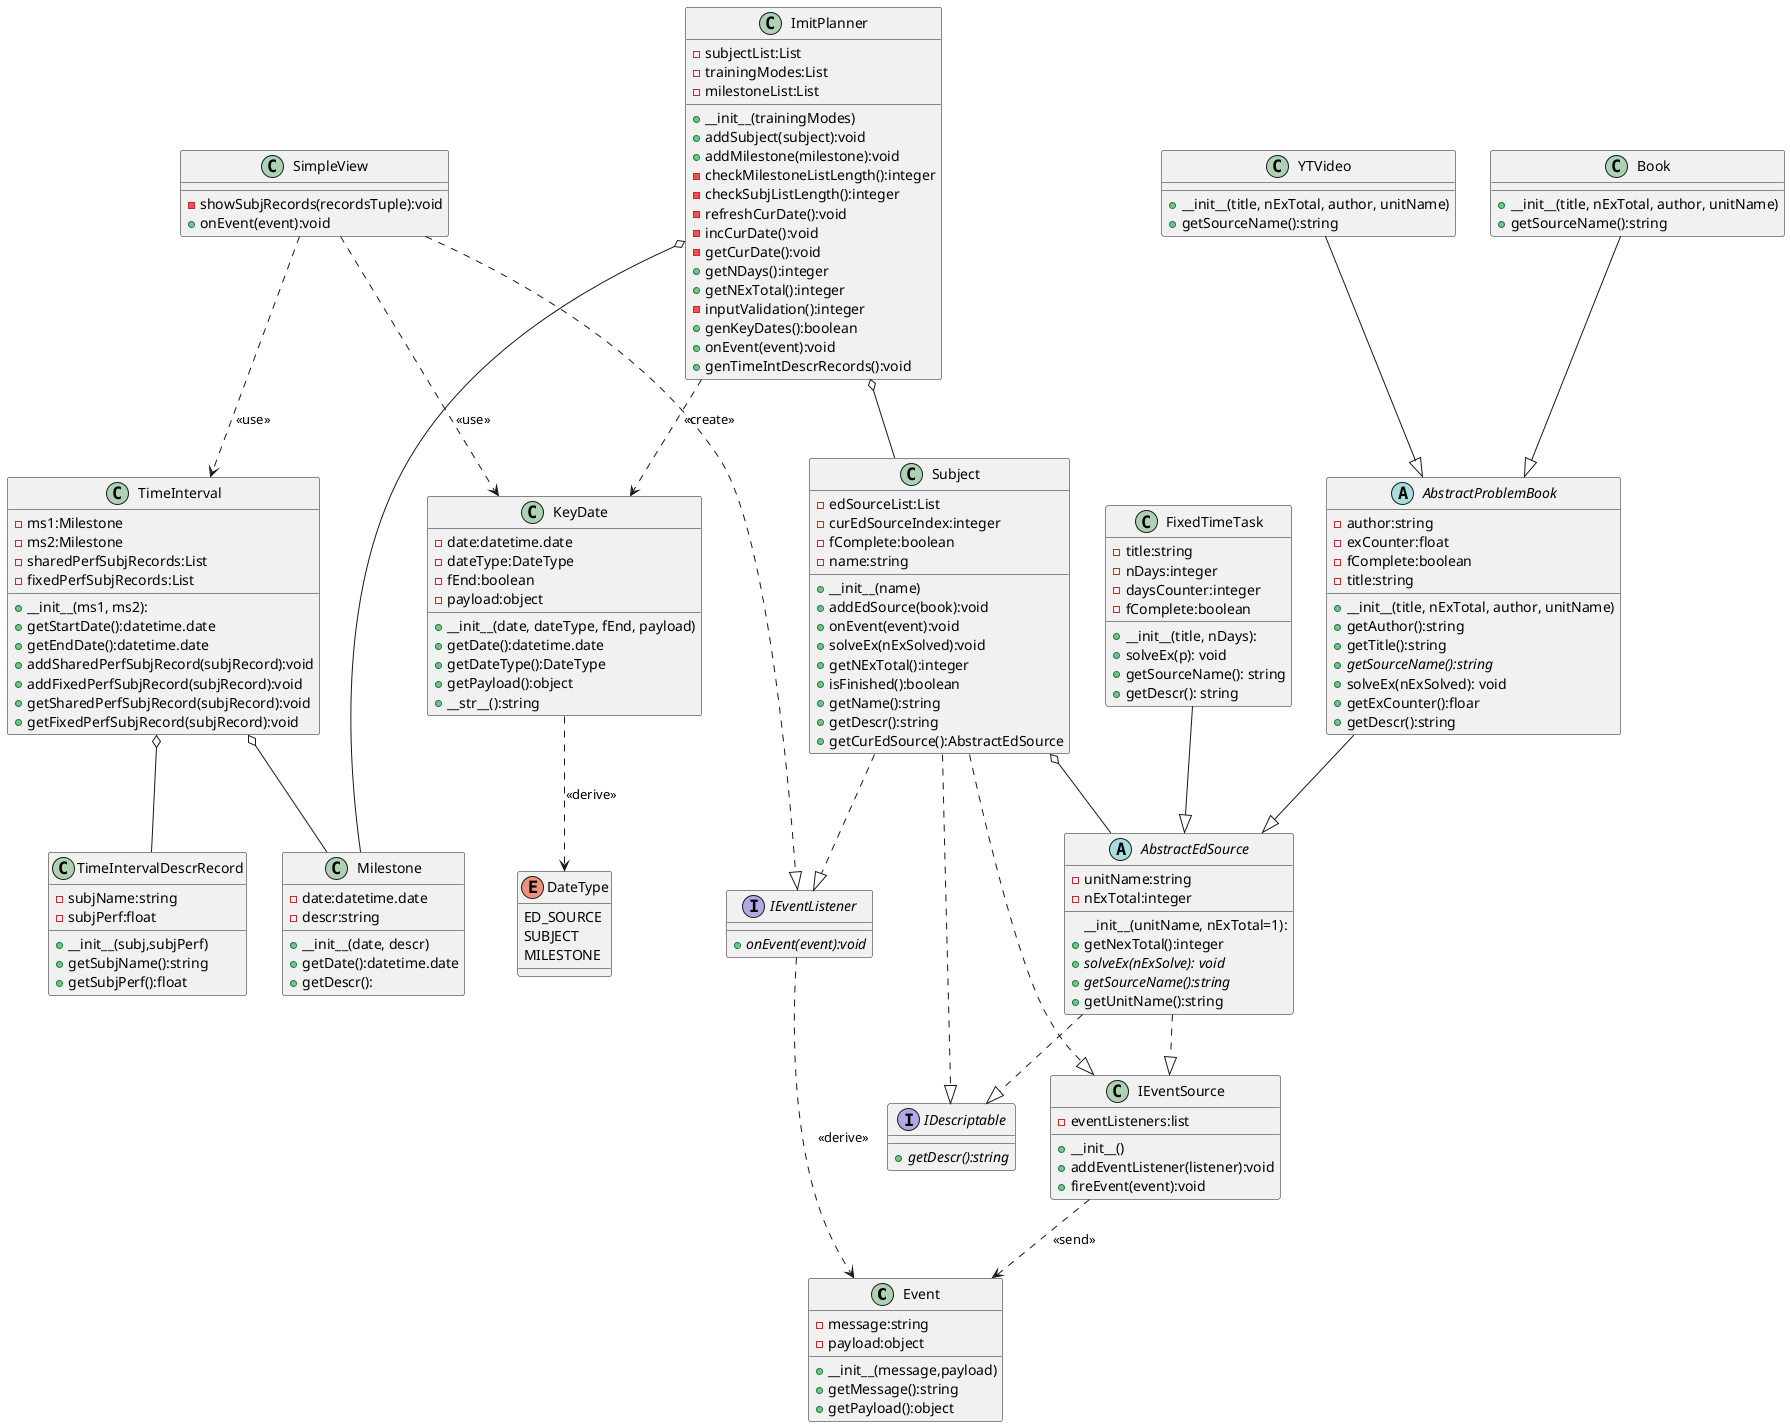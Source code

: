 @startuml
class Event {
	-message:string
	-payload:object
	+__init__(message,payload)
	+getMessage():string
	+getPayload():object
}

class IEventSource {
	-eventListeners:list
	+__init__()
	+addEventListener(listener):void
	+fireEvent(event):void
}

interface IEventListener {
	{abstract} +onEvent(event):void
}

interface IDescriptable {
	{abstract} +getDescr():string
}

abstract class AbstractEdSource {
	-unitName:string
	-nExTotal:integer
	__init__(unitName, nExTotal=1):
	+getNexTotal():integer
	{abstract} +solveEx(nExSolve): void
	{abstract} +getSourceName():string
	+getUnitName():string
}

abstract class AbstractProblemBook {
	-author:string
	-exCounter:float
	-fComplete:boolean
	-title:string
	+__init__(title, nExTotal, author, unitName)
	+getAuthor():string
	+getTitle():string
	{abstract} +getSourceName():string
	+solveEx(nExSolved): void
	+getExCounter():floar
	+getDescr():string
	
}

class Book {
	+__init__(title, nExTotal, author, unitName)
	+getSourceName():string
}

class YTVideo {
	+__init__(title, nExTotal, author, unitName)
	+getSourceName():string
}

class FixedTimeTask {
	-title:string
	-nDays:integer
	-daysCounter:integer
	-fComplete:boolean
	+__init__(title, nDays):
	+solveEx(p): void
	+getSourceName(): string
	+getDescr(): string
}

class Subject{
	-edSourceList:List
	-curEdSourceIndex:integer
	-fComplete:boolean
	-name:string
	+__init__(name)
	+addEdSource(book):void
	+onEvent(event):void
	+solveEx(nExSolved):void
	+getNExTotal():integer
	+isFinished():boolean
	+getName():string
	+getDescr():string
	+getCurEdSource():AbstractEdSource
}

enum DateType {
	ED_SOURCE
	SUBJECT
	MILESTONE
}

class KeyDate {
	-date:datetime.date
	-dateType:DateType
	-fEnd:boolean
	-payload:object
	+__init__(date, dateType, fEnd, payload)
	+getDate():datetime.date
	+getDateType():DateType
	+getPayload():object
	+__str__():string
}
	
class Milestone {
	-date:datetime.date
	-descr:string
	+__init__(date, descr)
	+getDate():datetime.date
	+getDescr():
		
}

class TimeIntervalDescrRecord {
	-subjName:string
	-subjPerf:float
	+__init__(subj,subjPerf)
	+getSubjName():string
	+getSubjPerf():float
}

class TimeInterval {
	-ms1:Milestone
	-ms2:Milestone
	-sharedPerfSubjRecords:List
	-fixedPerfSubjRecords:List
	+__init__(ms1, ms2):
	+getStartDate():datetime.date
	+getEndDate():datetime.date
	+addSharedPerfSubjRecord(subjRecord):void
	+addFixedPerfSubjRecord(subjRecord):void
	+getSharedPerfSubjRecord(subjRecord):void
	+getFixedPerfSubjRecord(subjRecord):void
}


class ImitPlanner {
	-subjectList:List
	-trainingModes:List
	-milestoneList:List
	+__init__(trainingModes)
	+addSubject(subject):void
	+addMilestone(milestone):void
	-checkMilestoneListLength():integer
	-checkSubjListLength():integer
	-refreshCurDate():void
	-incCurDate():void
	-getCurDate():void
	+getNDays():integer
	+getNExTotal():integer
	-inputValidation():integer
	+genKeyDates():boolean
	+onEvent(event):void
	+genTimeIntDescrRecords():void
}

class SimpleView {
	-showSubjRecords(recordsTuple):void
	+onEvent(event):void
}

IEventSource ..> Event : <<send>>

IEventListener ..> Event : <<derive>>

AbstractEdSource ..|> IDescriptable
AbstractEdSource ..|> IEventSource

AbstractProblemBook --|> AbstractEdSource
Book --|> AbstractProblemBook
YTVideo --|> AbstractProblemBook	
FixedTimeTask --|> AbstractEdSource

Subject o-- AbstractEdSource
Subject ..|> IEventListener
Subject ..|> IEventSource
Subject ..|> IDescriptable

ImitPlanner o-- Subject
ImitPlanner o-- Milestone

TimeInterval o-- Milestone

TimeInterval o-- TimeIntervalDescrRecord

ImitPlanner ..> KeyDate : <<create>>

KeyDate ..> DateType : <<derive>>

SimpleView ..|> IEventListener

SimpleView ..> TimeInterval : <<use>>

SimpleView ..> KeyDate : <<use>>


@enduml
